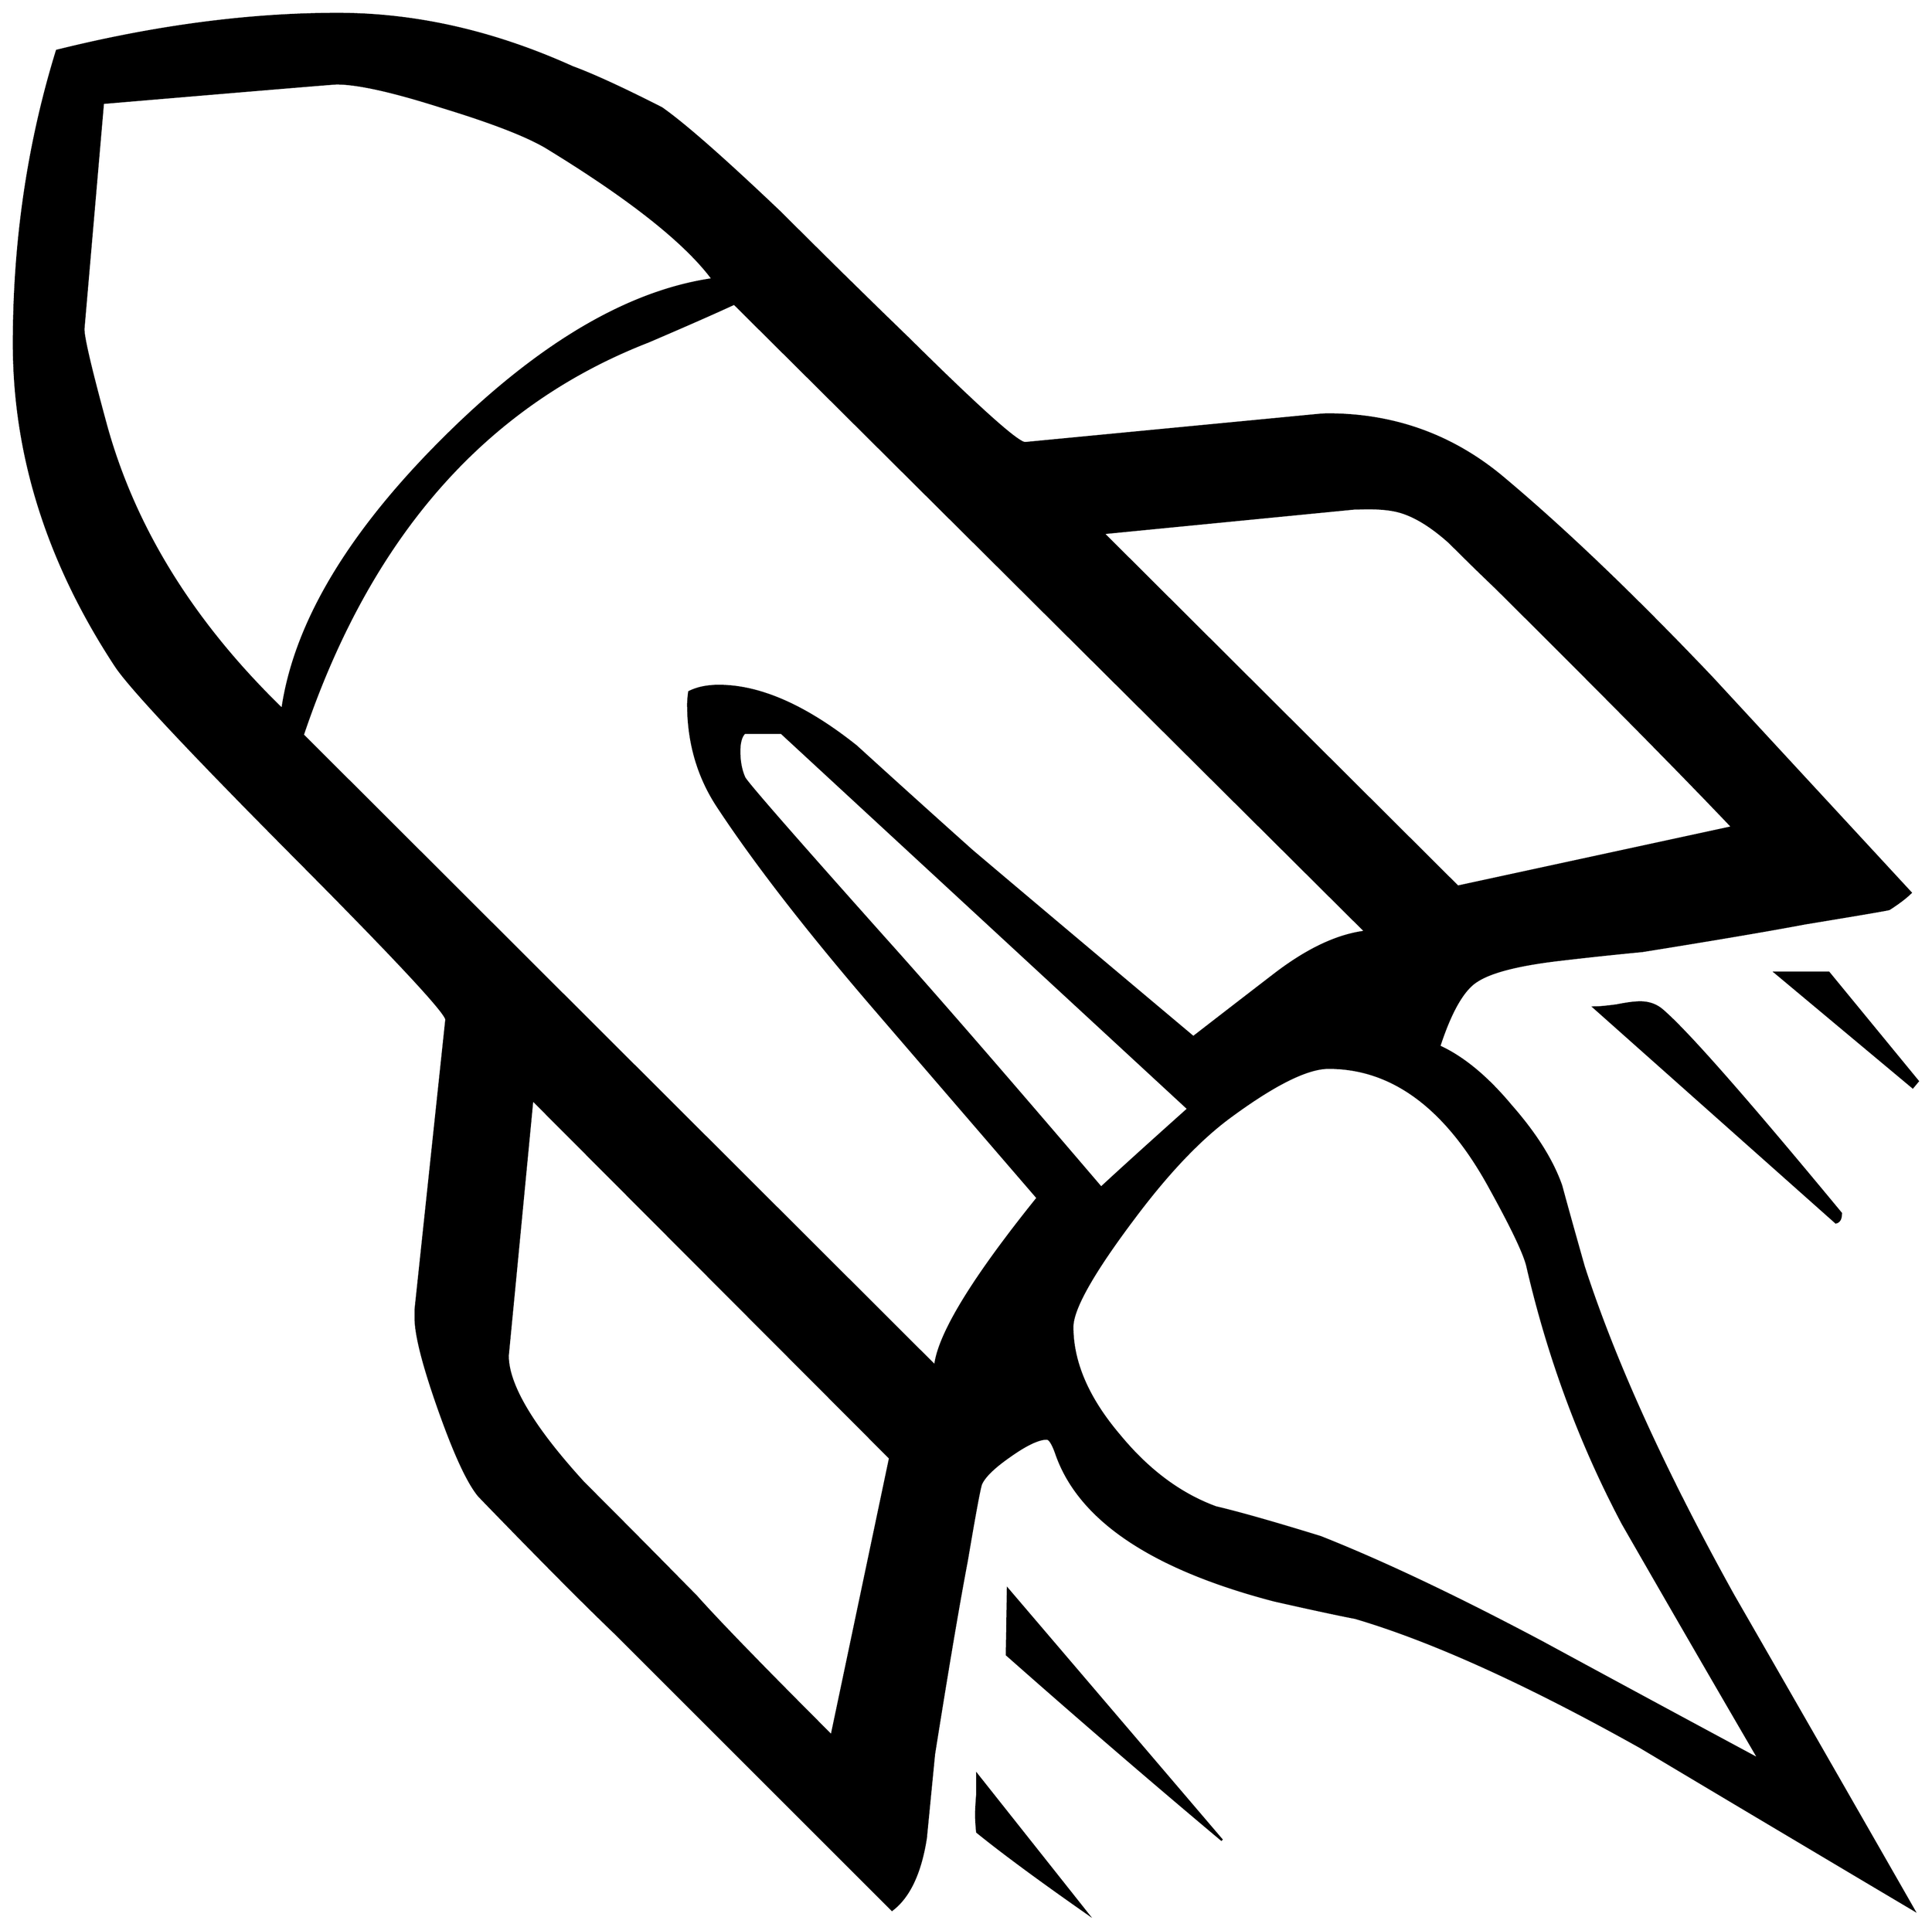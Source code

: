


\begin{tikzpicture}[y=0.80pt, x=0.80pt, yscale=-1.0, xscale=1.0, inner sep=0pt, outer sep=0pt]
\begin{scope}[shift={(100.0,1708.0)},nonzero rule]
  \path[draw=.,fill=.,line width=1.600pt] (1940.0,-469.0) --
    (1935.0,-463.0) -- (1801.0,-575.0) -- (1853.0,-575.0) --
    (1940.0,-469.0) -- cycle(1865.0,-340.0) .. controls
    (1865.0,-334.667) and (1863.333,-331.667) .. (1860.0,-331.0) --
    (1624.0,-541.0) .. controls (1628.667,-541.0) and
    (1636.0,-541.667) .. (1646.0,-543.0) .. controls
    (1656.0,-545.0) and (1663.667,-546.0) .. (1669.0,-546.0) ..
    controls (1677.667,-546.0) and (1685.0,-543.333) ..
    (1691.0,-538.0) .. controls (1715.0,-517.333) and
    (1773.0,-451.333) .. (1865.0,-340.0) -- cycle(1936.0,340.0) ..
    controls (1847.333,287.333) and (1758.333,234.333) .. (1669.0,181.0)
    .. controls (1558.333,119.0) and (1465.667,77.0) ..
    (1391.0,55.0) .. controls (1373.667,51.667) and (1347.333,46.0) ..
    (1312.0,38.0) .. controls (1192.0,6.667) and (1121.0,-41.333) ..
    (1099.0,-106.0) .. controls (1095.667,-115.333) and
    (1092.667,-120.0) .. (1090.0,-120.0) .. controls
    (1082.0,-120.0) and (1070.0,-114.333) .. (1054.0,-103.0) ..
    controls (1038.667,-92.333) and (1029.333,-83.333) .. (1026.0,-76.0)
    .. controls (1024.667,-73.333) and (1020.0,-48.333) ..
    (1012.0,-1.0) .. controls (1004.0,41.0) and (993.333,104.0) ..
    (980.0,188.0) .. controls (977.333,215.333) and (974.667,242.667) ..
    (972.0,270.0) .. controls (966.667,304.0) and (955.667,327.333) ..
    (939.0,340.0) .. controls (889.667,290.667) and (800.0,201.0) ..
    (670.0,71.0) .. controls (639.333,41.667) and (594.667,-3.333) ..
    (536.0,-64.0) .. controls (525.333,-76.667) and (512.333,-104.667)
    .. (497.0,-148.0) .. controls (481.667,-191.333) and
    (474.0,-221.333) .. (474.0,-238.0) .. controls (474.0,-243.333)
    and (474.0,-246.0) .. (474.0,-246.0) -- (504.0,-529.0) ..
    controls (504.667,-535.0) and (456.0,-587.333) .. (358.0,-686.0)
    .. controls (253.333,-791.333) and (194.333,-854.333) ..
    (181.0,-875.0) .. controls (115.0,-975.667) and (82.0,-1080.333)
    .. (82.0,-1189.0) .. controls (82.0,-1289.0) and
    (96.0,-1384.333) .. (124.0,-1475.0) .. controls
    (220.667,-1499.0) and (312.0,-1511.0) .. (398.0,-1511.0) ..
    controls (474.0,-1511.0) and (550.333,-1493.667) ..
    (627.0,-1459.0) .. controls (647.0,-1451.667) and
    (676.0,-1438.333) .. (714.0,-1419.0) .. controls
    (736.0,-1403.667) and (774.667,-1369.667) .. (830.0,-1317.0) ..
    controls (871.333,-1275.667) and (913.0,-1234.667) ..
    (955.0,-1194.0) .. controls (1024.333,-1125.333) and
    (1062.333,-1091.333) .. (1069.0,-1092.0) -- (1350.0,-1119.0) ..
    controls (1356.667,-1119.667) and (1361.333,-1120.0) ..
    (1364.0,-1120.0) .. controls (1428.0,-1120.0) and
    (1484.333,-1100.0) .. (1533.0,-1060.0) .. controls
    (1593.667,-1009.333) and (1662.333,-943.667) .. (1739.0,-863.0) ..
    controls (1803.667,-793.0) and (1868.333,-723.0) ..
    (1933.0,-653.0) .. controls (1928.333,-648.333) and
    (1921.333,-643.0) .. (1912.0,-637.0) .. controls
    (1910.0,-636.333) and (1882.667,-631.667) .. (1830.0,-623.0) ..
    controls (1794.667,-616.333) and (1741.667,-607.333) ..
    (1671.0,-596.0) .. controls (1643.0,-593.333) and
    (1615.0,-590.333) .. (1587.0,-587.0) .. controls
    (1549.0,-582.333) and (1523.333,-575.667) .. (1510.0,-567.0) ..
    controls (1496.667,-559.0) and (1484.333,-537.667) ..
    (1473.0,-503.0) .. controls (1496.333,-492.333) and
    (1519.667,-473.0) .. (1543.0,-445.0) .. controls
    (1567.0,-417.667) and (1583.333,-391.667) .. (1592.0,-367.0) ..
    controls (1596.667,-349.667) and (1604.0,-323.333) ..
    (1614.0,-288.0) .. controls (1644.0,-195.333) and
    (1692.667,-88.333) .. (1760.0,33.0) .. controls (1818.667,135.0)
    and (1877.333,237.333) .. (1936.0,340.0) -- cycle(1261.0,272.0)
    .. controls (1190.333,212.667) and (1120.333,152.333) ..
    (1051.0,91.0) .. controls (1051.667,47.667) and (1052.0,26.333) ..
    (1052.0,27.0) -- (1261.0,272.0) -- cycle(1129.0,343.0) ..
    controls (1082.333,310.333) and (1046.667,284.0) .. (1022.0,264.0)
    .. controls (1021.333,257.333) and (1021.0,251.667) ..
    (1021.0,247.0) .. controls (1021.0,243.0) and (1021.333,236.667)
    .. (1022.0,228.0) .. controls (1022.0,219.333) and
    (1022.0,212.667) .. (1022.0,208.0) -- (1129.0,343.0) --
    cycle(1759.0,-717.0) .. controls (1709.0,-769.667) and
    (1632.333,-847.333) .. (1529.0,-950.0) .. controls
    (1513.667,-964.667) and (1498.333,-979.667) .. (1483.0,-995.0) ..
    controls (1463.667,-1012.333) and (1446.0,-1022.667) ..
    (1430.0,-1026.0) .. controls (1420.667,-1028.0) and
    (1408.333,-1028.667) .. (1393.0,-1028.0) -- (1390.0,-1028.0) --
    (1145.0,-1004.0) -- (1491.0,-659.0) -- (1759.0,-717.0) --
    cycle(1228.0,-442.0) -- (831.0,-809.0) -- (795.0,-809.0) ..
    controls (791.667,-805.667) and (790.0,-799.667) .. (790.0,-791.0)
    .. controls (790.0,-781.0) and (791.667,-772.333) ..
    (795.0,-765.0) .. controls (799.0,-758.333) and (845.0,-705.667)
    .. (933.0,-607.0) .. controls (979.667,-555.0) and
    (1049.667,-474.333) .. (1143.0,-365.0) .. controls
    (1161.667,-382.333) and (1190.0,-408.0) .. (1228.0,-442.0) --
    cycle(764.0,-1252.0) .. controls (737.333,-1288.0) and
    (683.0,-1331.0) .. (601.0,-1381.0) .. controls
    (581.667,-1392.333) and (548.0,-1405.333) .. (500.0,-1420.0) ..
    controls (452.0,-1435.333) and (417.667,-1443.0) ..
    (397.0,-1443.0) .. controls (394.333,-1443.0) and
    (318.333,-1436.667) .. (169.0,-1424.0) -- (150.0,-1204.0) ..
    controls (149.333,-1197.333) and (156.333,-1167.0) ..
    (171.0,-1113.0) .. controls (198.333,-1011.0) and
    (256.0,-917.333) .. (344.0,-832.0) .. controls (356.0,-915.333)
    and (408.0,-1003.0) .. (500.0,-1095.0) .. controls
    (592.667,-1187.667) and (680.667,-1240.0) .. (764.0,-1252.0) --
    cycle(1785.0,193.0) .. controls (1740.333,116.333) and
    (1696.0,39.667) .. (1652.0,-37.0) .. controls (1610.667,-115.0)
    and (1579.667,-198.667) .. (1559.0,-288.0) .. controls
    (1556.333,-300.0) and (1544.333,-325.333) .. (1523.0,-364.0) ..
    controls (1480.333,-442.667) and (1427.667,-482.0) ..
    (1365.0,-482.0) .. controls (1344.333,-482.0) and
    (1312.667,-466.333) .. (1270.0,-435.0) .. controls
    (1240.667,-413.667) and (1209.667,-381.333) .. (1177.0,-338.0) ..
    controls (1135.667,-283.333) and (1115.0,-247.0) ..
    (1115.0,-229.0) .. controls (1115.0,-194.333) and
    (1130.333,-159.0) .. (1161.0,-123.0) .. controls
    (1189.0,-89.0) and (1220.333,-65.667) .. (1255.0,-53.0) ..
    controls (1277.667,-47.667) and (1311.667,-38.0) .. (1357.0,-24.0)
    .. controls (1417.667,0.0) and (1490.0,34.333) .. (1574.0,79.0)
    .. controls (1644.0,117.0) and (1714.333,155.0) ..
    (1785.0,193.0) -- cycle(1401.0,-615.0) -- (785.0,-1228.0) ..
    controls (766.333,-1219.333) and (738.333,-1207.0) ..
    (701.0,-1191.0) .. controls (541.667,-1129.0) and
    (429.333,-1001.0) .. (364.0,-807.0) -- (981.0,-191.0) ..
    controls (984.333,-221.667) and (1017.667,-276.333) ..
    (1081.0,-355.0) .. controls (1027.0,-417.667) and
    (973.333,-480.0) .. (920.0,-542.0) .. controls (855.333,-617.333)
    and (805.0,-682.333) .. (769.0,-737.0) .. controls
    (749.667,-766.333) and (740.0,-799.667) .. (740.0,-837.0) ..
    controls (740.0,-839.667) and (740.333,-843.667) .. (741.0,-849.0)
    .. controls (749.0,-853.0) and (758.667,-855.0) ..
    (770.0,-855.0) .. controls (810.0,-855.0) and (854.667,-835.333)
    .. (904.0,-796.0) .. controls (941.333,-762.0) and
    (979.0,-728.0) .. (1017.0,-694.0) .. controls
    (1065.0,-653.333) and (1137.0,-592.667) .. (1233.0,-512.0) ..
    controls (1259.667,-532.667) and (1286.0,-553.0) ..
    (1312.0,-573.0) .. controls (1344.0,-597.667) and
    (1373.667,-611.667) .. (1401.0,-615.0) -- cycle(937.0,-101.0) --
    (588.0,-451.0) -- (572.0,-284.0) .. controls (566.667,-228.667)
    and (564.0,-201.0) .. (564.0,-201.0) .. controls
    (564.0,-172.333) and (588.667,-131.0) .. (638.0,-77.0) ..
    controls (674.667,-40.333) and (711.333,-3.333) .. (748.0,34.0) ..
    controls (769.333,58.0) and (813.333,103.333) .. (880.0,170.0) --
    (937.0,-101.0) -- cycle;
\end{scope}

\end{tikzpicture}


